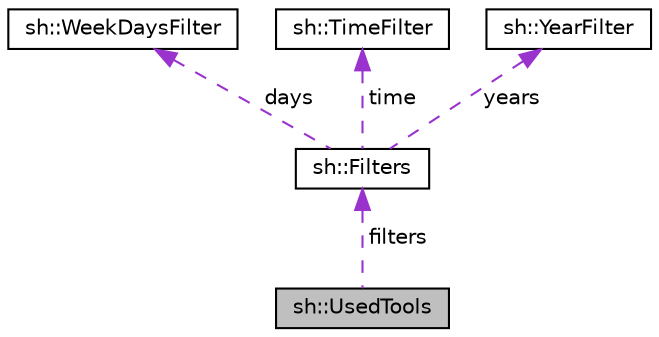 digraph "sh::UsedTools"
{
 // LATEX_PDF_SIZE
  edge [fontname="Helvetica",fontsize="10",labelfontname="Helvetica",labelfontsize="10"];
  node [fontname="Helvetica",fontsize="10",shape=record];
  Node1 [label="sh::UsedTools",height=0.2,width=0.4,color="black", fillcolor="grey75", style="filled", fontcolor="black",tooltip=" "];
  Node2 -> Node1 [dir="back",color="darkorchid3",fontsize="10",style="dashed",label=" filters" ,fontname="Helvetica"];
  Node2 [label="sh::Filters",height=0.2,width=0.4,color="black", fillcolor="white", style="filled",URL="$structsh_1_1_filters.html",tooltip="Container for all the available filters for the rescore."];
  Node3 -> Node2 [dir="back",color="darkorchid3",fontsize="10",style="dashed",label=" days" ,fontname="Helvetica"];
  Node3 [label="sh::WeekDaysFilter",height=0.2,width=0.4,color="black", fillcolor="white", style="filled",URL="$classsh_1_1_week_days_filter.html",tooltip="Container for information about days filtering."];
  Node4 -> Node2 [dir="back",color="darkorchid3",fontsize="10",style="dashed",label=" time" ,fontname="Helvetica"];
  Node4 [label="sh::TimeFilter",height=0.2,width=0.4,color="black", fillcolor="white", style="filled",URL="$structsh_1_1_time_filter.html",tooltip="Container for information about time filtering."];
  Node5 -> Node2 [dir="back",color="darkorchid3",fontsize="10",style="dashed",label=" years" ,fontname="Helvetica"];
  Node5 [label="sh::YearFilter",height=0.2,width=0.4,color="black", fillcolor="white", style="filled",URL="$structsh_1_1_year_filter.html",tooltip="Container for information about time filtering."];
}

